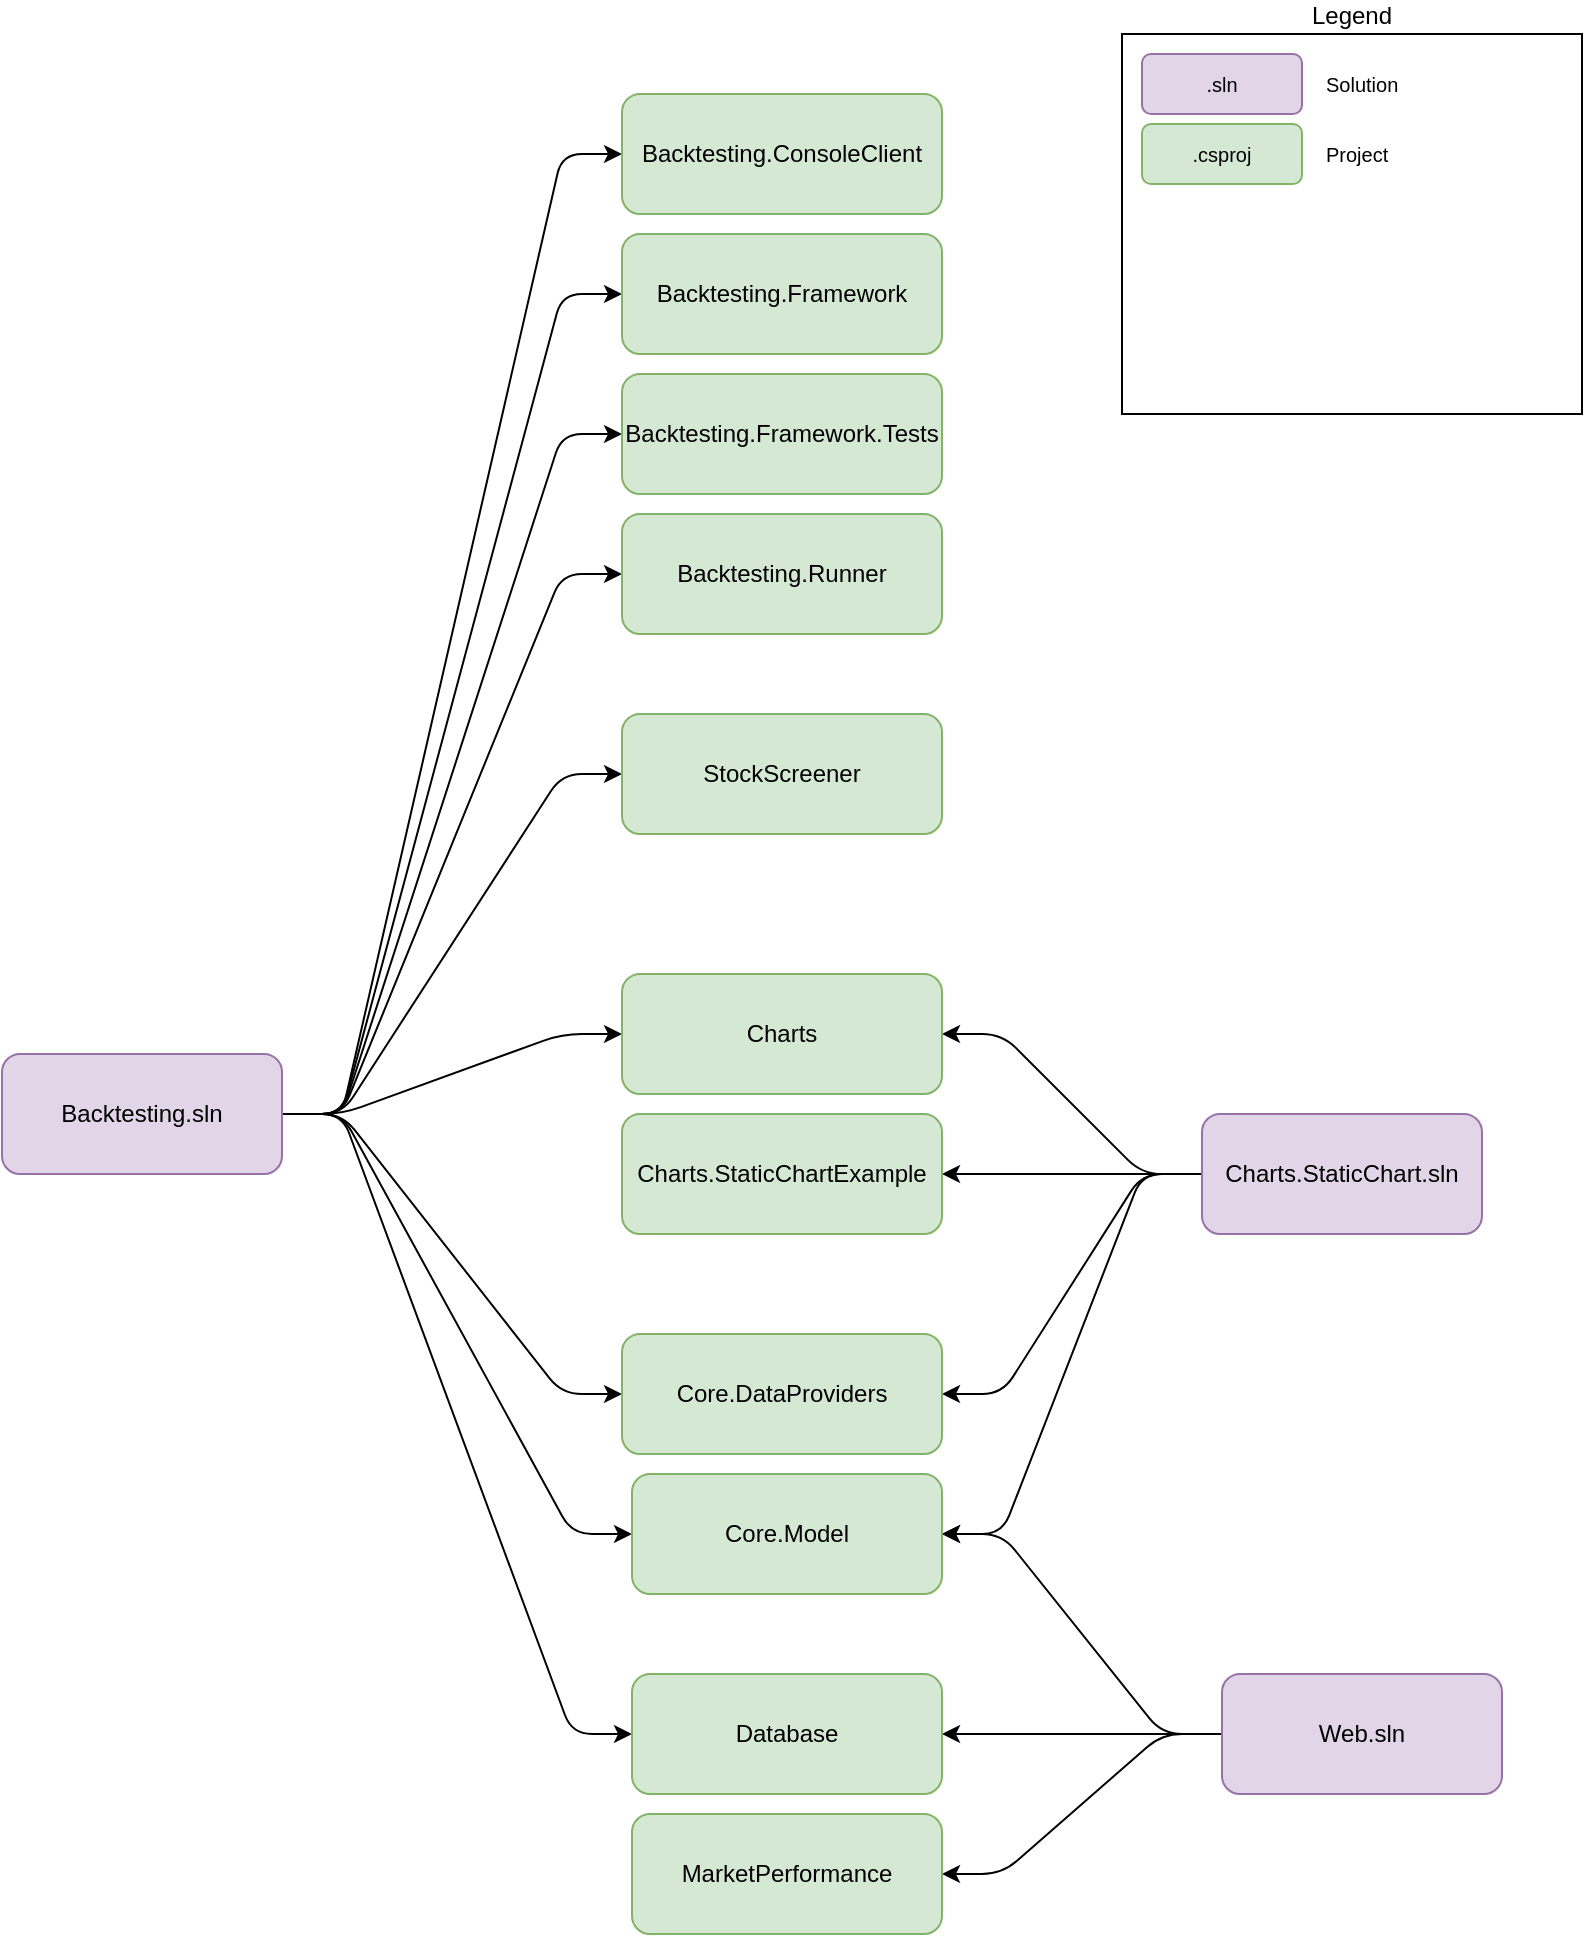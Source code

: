 <mxfile version="13.9.8" type="device"><diagram id="Ib-1PYJeM1tBQCSce0dq" name="Page-1"><mxGraphModel dx="2062" dy="1182" grid="1" gridSize="10" guides="1" tooltips="1" connect="1" arrows="1" fold="1" page="1" pageScale="1" pageWidth="850" pageHeight="1100" math="0" shadow="0"><root><mxCell id="0"/><mxCell id="1" parent="0"/><mxCell id="lo7zxKxPdinm11PO0yaB-1" value="Legend" style="rounded=0;whiteSpace=wrap;html=1;labelPosition=center;verticalLabelPosition=top;align=center;verticalAlign=bottom;" vertex="1" parent="1"><mxGeometry x="610" y="30" width="230" height="190" as="geometry"/></mxCell><mxCell id="lo7zxKxPdinm11PO0yaB-21" style="edgeStyle=entityRelationEdgeStyle;orthogonalLoop=1;jettySize=auto;html=1;exitX=1;exitY=0.5;exitDx=0;exitDy=0;entryX=0;entryY=0.5;entryDx=0;entryDy=0;fontSize=10;" edge="1" parent="1" source="lo7zxKxPdinm11PO0yaB-2" target="lo7zxKxPdinm11PO0yaB-8"><mxGeometry relative="1" as="geometry"/></mxCell><mxCell id="lo7zxKxPdinm11PO0yaB-22" style="edgeStyle=entityRelationEdgeStyle;orthogonalLoop=1;jettySize=auto;html=1;exitX=1;exitY=0.5;exitDx=0;exitDy=0;entryX=0;entryY=0.5;entryDx=0;entryDy=0;fontSize=10;" edge="1" parent="1" source="lo7zxKxPdinm11PO0yaB-2" target="lo7zxKxPdinm11PO0yaB-7"><mxGeometry relative="1" as="geometry"/></mxCell><mxCell id="lo7zxKxPdinm11PO0yaB-24" style="edgeStyle=entityRelationEdgeStyle;orthogonalLoop=1;jettySize=auto;html=1;exitX=1;exitY=0.5;exitDx=0;exitDy=0;entryX=0;entryY=0.5;entryDx=0;entryDy=0;fontSize=10;" edge="1" parent="1" source="lo7zxKxPdinm11PO0yaB-2" target="lo7zxKxPdinm11PO0yaB-23"><mxGeometry relative="1" as="geometry"/></mxCell><mxCell id="lo7zxKxPdinm11PO0yaB-25" style="edgeStyle=entityRelationEdgeStyle;orthogonalLoop=1;jettySize=auto;html=1;exitX=1;exitY=0.5;exitDx=0;exitDy=0;entryX=0;entryY=0.5;entryDx=0;entryDy=0;fontSize=10;" edge="1" parent="1" source="lo7zxKxPdinm11PO0yaB-2" target="lo7zxKxPdinm11PO0yaB-15"><mxGeometry relative="1" as="geometry"/></mxCell><mxCell id="lo7zxKxPdinm11PO0yaB-26" style="edgeStyle=entityRelationEdgeStyle;orthogonalLoop=1;jettySize=auto;html=1;exitX=1;exitY=0.5;exitDx=0;exitDy=0;entryX=0;entryY=0.5;entryDx=0;entryDy=0;fontSize=10;" edge="1" parent="1" source="lo7zxKxPdinm11PO0yaB-2" target="lo7zxKxPdinm11PO0yaB-13"><mxGeometry relative="1" as="geometry"/></mxCell><mxCell id="lo7zxKxPdinm11PO0yaB-28" style="edgeStyle=entityRelationEdgeStyle;orthogonalLoop=1;jettySize=auto;html=1;exitX=1;exitY=0.5;exitDx=0;exitDy=0;fontSize=10;" edge="1" parent="1" source="lo7zxKxPdinm11PO0yaB-2" target="lo7zxKxPdinm11PO0yaB-27"><mxGeometry relative="1" as="geometry"/></mxCell><mxCell id="lo7zxKxPdinm11PO0yaB-32" style="edgeStyle=entityRelationEdgeStyle;orthogonalLoop=1;jettySize=auto;html=1;exitX=1;exitY=0.5;exitDx=0;exitDy=0;entryX=0;entryY=0.5;entryDx=0;entryDy=0;fontSize=10;" edge="1" parent="1" source="lo7zxKxPdinm11PO0yaB-2" target="lo7zxKxPdinm11PO0yaB-29"><mxGeometry relative="1" as="geometry"/></mxCell><mxCell id="lo7zxKxPdinm11PO0yaB-33" style="edgeStyle=entityRelationEdgeStyle;orthogonalLoop=1;jettySize=auto;html=1;exitX=1;exitY=0.5;exitDx=0;exitDy=0;entryX=0;entryY=0.5;entryDx=0;entryDy=0;fontSize=10;" edge="1" parent="1" source="lo7zxKxPdinm11PO0yaB-2" target="lo7zxKxPdinm11PO0yaB-30"><mxGeometry relative="1" as="geometry"/></mxCell><mxCell id="lo7zxKxPdinm11PO0yaB-34" style="edgeStyle=entityRelationEdgeStyle;orthogonalLoop=1;jettySize=auto;html=1;exitX=1;exitY=0.5;exitDx=0;exitDy=0;entryX=0;entryY=0.5;entryDx=0;entryDy=0;fontSize=10;" edge="1" parent="1" source="lo7zxKxPdinm11PO0yaB-2" target="lo7zxKxPdinm11PO0yaB-31"><mxGeometry relative="1" as="geometry"/></mxCell><mxCell id="lo7zxKxPdinm11PO0yaB-2" value="Backtesting.sln" style="rounded=1;whiteSpace=wrap;html=1;fillColor=#e1d5e7;strokeColor=#9673a6;" vertex="1" parent="1"><mxGeometry x="50" y="540" width="140" height="60" as="geometry"/></mxCell><mxCell id="lo7zxKxPdinm11PO0yaB-17" style="edgeStyle=entityRelationEdgeStyle;orthogonalLoop=1;jettySize=auto;html=1;exitX=0;exitY=0.5;exitDx=0;exitDy=0;entryX=1;entryY=0.5;entryDx=0;entryDy=0;fontSize=10;" edge="1" parent="1" source="lo7zxKxPdinm11PO0yaB-3" target="lo7zxKxPdinm11PO0yaB-7"><mxGeometry relative="1" as="geometry"/></mxCell><mxCell id="lo7zxKxPdinm11PO0yaB-18" style="edgeStyle=entityRelationEdgeStyle;orthogonalLoop=1;jettySize=auto;html=1;exitX=0;exitY=0.5;exitDx=0;exitDy=0;entryX=1;entryY=0.5;entryDx=0;entryDy=0;fontSize=10;" edge="1" parent="1" source="lo7zxKxPdinm11PO0yaB-3" target="lo7zxKxPdinm11PO0yaB-14"><mxGeometry relative="1" as="geometry"/></mxCell><mxCell id="lo7zxKxPdinm11PO0yaB-19" style="edgeStyle=entityRelationEdgeStyle;orthogonalLoop=1;jettySize=auto;html=1;exitX=0;exitY=0.5;exitDx=0;exitDy=0;entryX=1;entryY=0.5;entryDx=0;entryDy=0;fontSize=10;" edge="1" parent="1" source="lo7zxKxPdinm11PO0yaB-3" target="lo7zxKxPdinm11PO0yaB-13"><mxGeometry relative="1" as="geometry"/></mxCell><mxCell id="lo7zxKxPdinm11PO0yaB-20" style="edgeStyle=entityRelationEdgeStyle;orthogonalLoop=1;jettySize=auto;html=1;exitX=0;exitY=0.5;exitDx=0;exitDy=0;fontSize=10;" edge="1" parent="1" source="lo7zxKxPdinm11PO0yaB-3" target="lo7zxKxPdinm11PO0yaB-15"><mxGeometry relative="1" as="geometry"/></mxCell><mxCell id="lo7zxKxPdinm11PO0yaB-3" value="Charts.StaticChart.sln" style="rounded=1;whiteSpace=wrap;html=1;fillColor=#e1d5e7;strokeColor=#9673a6;" vertex="1" parent="1"><mxGeometry x="650" y="570" width="140" height="60" as="geometry"/></mxCell><mxCell id="lo7zxKxPdinm11PO0yaB-10" style="orthogonalLoop=1;jettySize=auto;html=1;exitX=0;exitY=0.5;exitDx=0;exitDy=0;entryX=1;entryY=0.5;entryDx=0;entryDy=0;fontSize=10;edgeStyle=entityRelationEdgeStyle;" edge="1" parent="1" source="lo7zxKxPdinm11PO0yaB-4" target="lo7zxKxPdinm11PO0yaB-9"><mxGeometry relative="1" as="geometry"/></mxCell><mxCell id="lo7zxKxPdinm11PO0yaB-11" style="edgeStyle=entityRelationEdgeStyle;orthogonalLoop=1;jettySize=auto;html=1;exitX=0;exitY=0.5;exitDx=0;exitDy=0;fontSize=10;" edge="1" parent="1" source="lo7zxKxPdinm11PO0yaB-4" target="lo7zxKxPdinm11PO0yaB-8"><mxGeometry relative="1" as="geometry"/></mxCell><mxCell id="lo7zxKxPdinm11PO0yaB-12" style="edgeStyle=entityRelationEdgeStyle;orthogonalLoop=1;jettySize=auto;html=1;exitX=0;exitY=0.5;exitDx=0;exitDy=0;entryX=1;entryY=0.5;entryDx=0;entryDy=0;fontSize=10;" edge="1" parent="1" source="lo7zxKxPdinm11PO0yaB-4" target="lo7zxKxPdinm11PO0yaB-7"><mxGeometry relative="1" as="geometry"/></mxCell><mxCell id="lo7zxKxPdinm11PO0yaB-4" value="Web.sln" style="rounded=1;whiteSpace=wrap;html=1;fillColor=#e1d5e7;strokeColor=#9673a6;" vertex="1" parent="1"><mxGeometry x="660" y="850" width="140" height="60" as="geometry"/></mxCell><mxCell id="lo7zxKxPdinm11PO0yaB-5" value=".sln" style="rounded=1;whiteSpace=wrap;html=1;fillColor=#e1d5e7;strokeColor=#9673a6;fontSize=10;labelPosition=center;verticalLabelPosition=middle;align=center;verticalAlign=middle;spacingRight=0;" vertex="1" parent="1"><mxGeometry x="620" y="40" width="80" height="30" as="geometry"/></mxCell><mxCell id="lo7zxKxPdinm11PO0yaB-6" value="Solution" style="text;html=1;strokeColor=none;fillColor=none;align=left;verticalAlign=middle;whiteSpace=wrap;rounded=0;fontSize=10;" vertex="1" parent="1"><mxGeometry x="710" y="45" width="40" height="20" as="geometry"/></mxCell><mxCell id="lo7zxKxPdinm11PO0yaB-7" value="Core.Model" style="rounded=1;whiteSpace=wrap;html=1;fillColor=#d5e8d4;strokeColor=#82b366;" vertex="1" parent="1"><mxGeometry x="365" y="750" width="155" height="60" as="geometry"/></mxCell><mxCell id="lo7zxKxPdinm11PO0yaB-8" value="Database" style="rounded=1;whiteSpace=wrap;html=1;fillColor=#d5e8d4;strokeColor=#82b366;" vertex="1" parent="1"><mxGeometry x="365" y="850" width="155" height="60" as="geometry"/></mxCell><mxCell id="lo7zxKxPdinm11PO0yaB-9" value="MarketPerformance" style="rounded=1;whiteSpace=wrap;html=1;fillColor=#d5e8d4;strokeColor=#82b366;" vertex="1" parent="1"><mxGeometry x="365" y="920" width="155" height="60" as="geometry"/></mxCell><mxCell id="lo7zxKxPdinm11PO0yaB-13" value="Charts" style="rounded=1;whiteSpace=wrap;html=1;fillColor=#d5e8d4;strokeColor=#82b366;" vertex="1" parent="1"><mxGeometry x="360" y="500" width="160" height="60" as="geometry"/></mxCell><mxCell id="lo7zxKxPdinm11PO0yaB-14" value="Charts.StaticChartExample" style="rounded=1;whiteSpace=wrap;html=1;fillColor=#d5e8d4;strokeColor=#82b366;" vertex="1" parent="1"><mxGeometry x="360" y="570" width="160" height="60" as="geometry"/></mxCell><mxCell id="lo7zxKxPdinm11PO0yaB-15" value="Core.DataProviders" style="rounded=1;whiteSpace=wrap;html=1;fillColor=#d5e8d4;strokeColor=#82b366;" vertex="1" parent="1"><mxGeometry x="360" y="680" width="160" height="60" as="geometry"/></mxCell><mxCell id="lo7zxKxPdinm11PO0yaB-23" value="StockScreener" style="rounded=1;whiteSpace=wrap;html=1;fillColor=#d5e8d4;strokeColor=#82b366;" vertex="1" parent="1"><mxGeometry x="360" y="370" width="160" height="60" as="geometry"/></mxCell><mxCell id="lo7zxKxPdinm11PO0yaB-27" value="Backtesting.Runner" style="rounded=1;whiteSpace=wrap;html=1;fillColor=#d5e8d4;strokeColor=#82b366;" vertex="1" parent="1"><mxGeometry x="360" y="270" width="160" height="60" as="geometry"/></mxCell><mxCell id="lo7zxKxPdinm11PO0yaB-29" value="Backtesting.Framework.Tests" style="rounded=1;whiteSpace=wrap;html=1;fillColor=#d5e8d4;strokeColor=#82b366;" vertex="1" parent="1"><mxGeometry x="360" y="200" width="160" height="60" as="geometry"/></mxCell><mxCell id="lo7zxKxPdinm11PO0yaB-30" value="Backtesting.Framework" style="rounded=1;whiteSpace=wrap;html=1;fillColor=#d5e8d4;strokeColor=#82b366;" vertex="1" parent="1"><mxGeometry x="360" y="130" width="160" height="60" as="geometry"/></mxCell><mxCell id="lo7zxKxPdinm11PO0yaB-31" value="Backtesting.ConsoleClient" style="rounded=1;whiteSpace=wrap;html=1;fillColor=#d5e8d4;strokeColor=#82b366;" vertex="1" parent="1"><mxGeometry x="360" y="60" width="160" height="60" as="geometry"/></mxCell><mxCell id="lo7zxKxPdinm11PO0yaB-35" value=".csproj" style="rounded=1;whiteSpace=wrap;html=1;fillColor=#d5e8d4;strokeColor=#82b366;fontSize=10;labelPosition=center;verticalLabelPosition=middle;align=center;verticalAlign=middle;spacingRight=0;" vertex="1" parent="1"><mxGeometry x="620" y="75" width="80" height="30" as="geometry"/></mxCell><mxCell id="lo7zxKxPdinm11PO0yaB-36" value="Project" style="text;html=1;strokeColor=none;fillColor=none;align=left;verticalAlign=middle;whiteSpace=wrap;rounded=0;fontSize=10;" vertex="1" parent="1"><mxGeometry x="710" y="80" width="40" height="20" as="geometry"/></mxCell></root></mxGraphModel></diagram></mxfile>